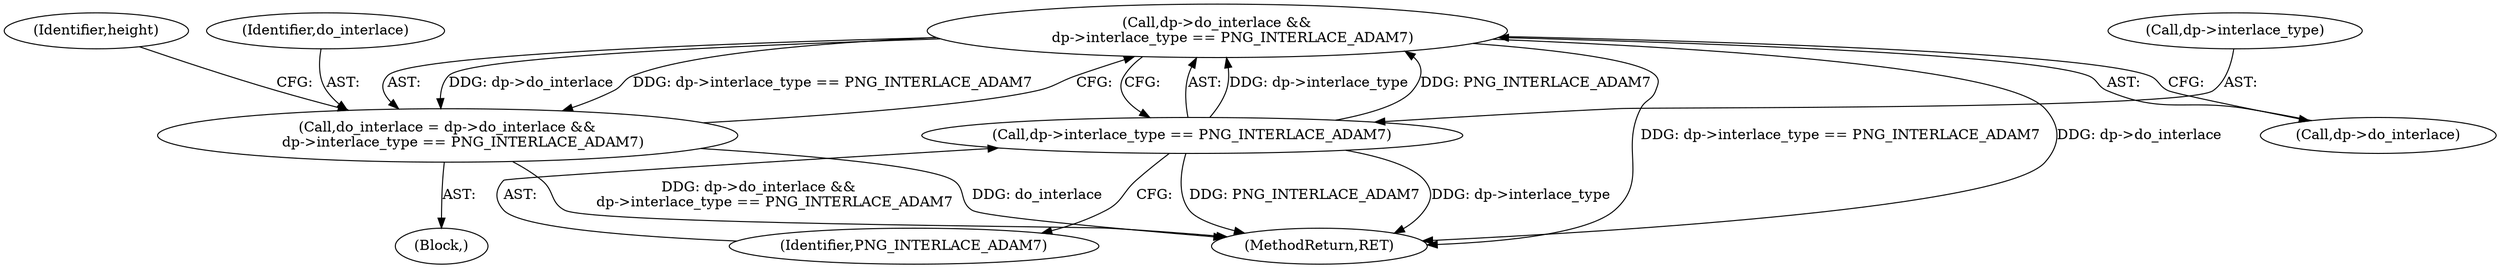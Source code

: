 digraph "1_Android_9d4853418ab2f754c2b63e091c29c5529b8b86ca_127@pointer" {
"1000120" [label="(Call,dp->do_interlace &&\n       dp->interlace_type == PNG_INTERLACE_ADAM7)"];
"1000124" [label="(Call,dp->interlace_type == PNG_INTERLACE_ADAM7)"];
"1000118" [label="(Call,do_interlace = dp->do_interlace &&\n       dp->interlace_type == PNG_INTERLACE_ADAM7)"];
"1000125" [label="(Call,dp->interlace_type)"];
"1000120" [label="(Call,dp->do_interlace &&\n       dp->interlace_type == PNG_INTERLACE_ADAM7)"];
"1000131" [label="(Identifier,height)"];
"1000110" [label="(Block,)"];
"1000119" [label="(Identifier,do_interlace)"];
"1000269" [label="(MethodReturn,RET)"];
"1000128" [label="(Identifier,PNG_INTERLACE_ADAM7)"];
"1000124" [label="(Call,dp->interlace_type == PNG_INTERLACE_ADAM7)"];
"1000118" [label="(Call,do_interlace = dp->do_interlace &&\n       dp->interlace_type == PNG_INTERLACE_ADAM7)"];
"1000121" [label="(Call,dp->do_interlace)"];
"1000120" -> "1000118"  [label="AST: "];
"1000120" -> "1000121"  [label="CFG: "];
"1000120" -> "1000124"  [label="CFG: "];
"1000121" -> "1000120"  [label="AST: "];
"1000124" -> "1000120"  [label="AST: "];
"1000118" -> "1000120"  [label="CFG: "];
"1000120" -> "1000269"  [label="DDG: dp->do_interlace"];
"1000120" -> "1000269"  [label="DDG: dp->interlace_type == PNG_INTERLACE_ADAM7"];
"1000120" -> "1000118"  [label="DDG: dp->do_interlace"];
"1000120" -> "1000118"  [label="DDG: dp->interlace_type == PNG_INTERLACE_ADAM7"];
"1000124" -> "1000120"  [label="DDG: dp->interlace_type"];
"1000124" -> "1000120"  [label="DDG: PNG_INTERLACE_ADAM7"];
"1000124" -> "1000128"  [label="CFG: "];
"1000125" -> "1000124"  [label="AST: "];
"1000128" -> "1000124"  [label="AST: "];
"1000124" -> "1000269"  [label="DDG: dp->interlace_type"];
"1000124" -> "1000269"  [label="DDG: PNG_INTERLACE_ADAM7"];
"1000118" -> "1000110"  [label="AST: "];
"1000119" -> "1000118"  [label="AST: "];
"1000131" -> "1000118"  [label="CFG: "];
"1000118" -> "1000269"  [label="DDG: dp->do_interlace &&\n       dp->interlace_type == PNG_INTERLACE_ADAM7"];
"1000118" -> "1000269"  [label="DDG: do_interlace"];
}
